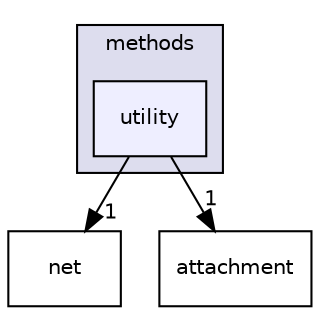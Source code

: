 digraph "utility" {
  compound=true
  node [ fontsize="10", fontname="Helvetica"];
  edge [ labelfontsize="10", labelfontname="Helvetica"];
  subgraph clusterdir_8b3c131c7deef97e7a107e2ab510e8a1 {
    graph [ bgcolor="#ddddee", pencolor="black", label="methods" fontname="Helvetica", fontsize="10", URL="dir_8b3c131c7deef97e7a107e2ab510e8a1.html"]
  dir_0fc2aa0e1c7d15c0741635c7aca2eeb5 [shape=box, label="utility", style="filled", fillcolor="#eeeeff", pencolor="black", URL="dir_0fc2aa0e1c7d15c0741635c7aca2eeb5.html"];
  }
  dir_2ca09ff9522c67ce12a20aebfacbd704 [shape=box label="net" URL="dir_2ca09ff9522c67ce12a20aebfacbd704.html"];
  dir_38ea18007e72c631318107a94e52d45f [shape=box label="attachment" URL="dir_38ea18007e72c631318107a94e52d45f.html"];
  dir_0fc2aa0e1c7d15c0741635c7aca2eeb5->dir_2ca09ff9522c67ce12a20aebfacbd704 [headlabel="1", labeldistance=1.5 headhref="dir_000030_000016.html"];
  dir_0fc2aa0e1c7d15c0741635c7aca2eeb5->dir_38ea18007e72c631318107a94e52d45f [headlabel="1", labeldistance=1.5 headhref="dir_000030_000006.html"];
}
